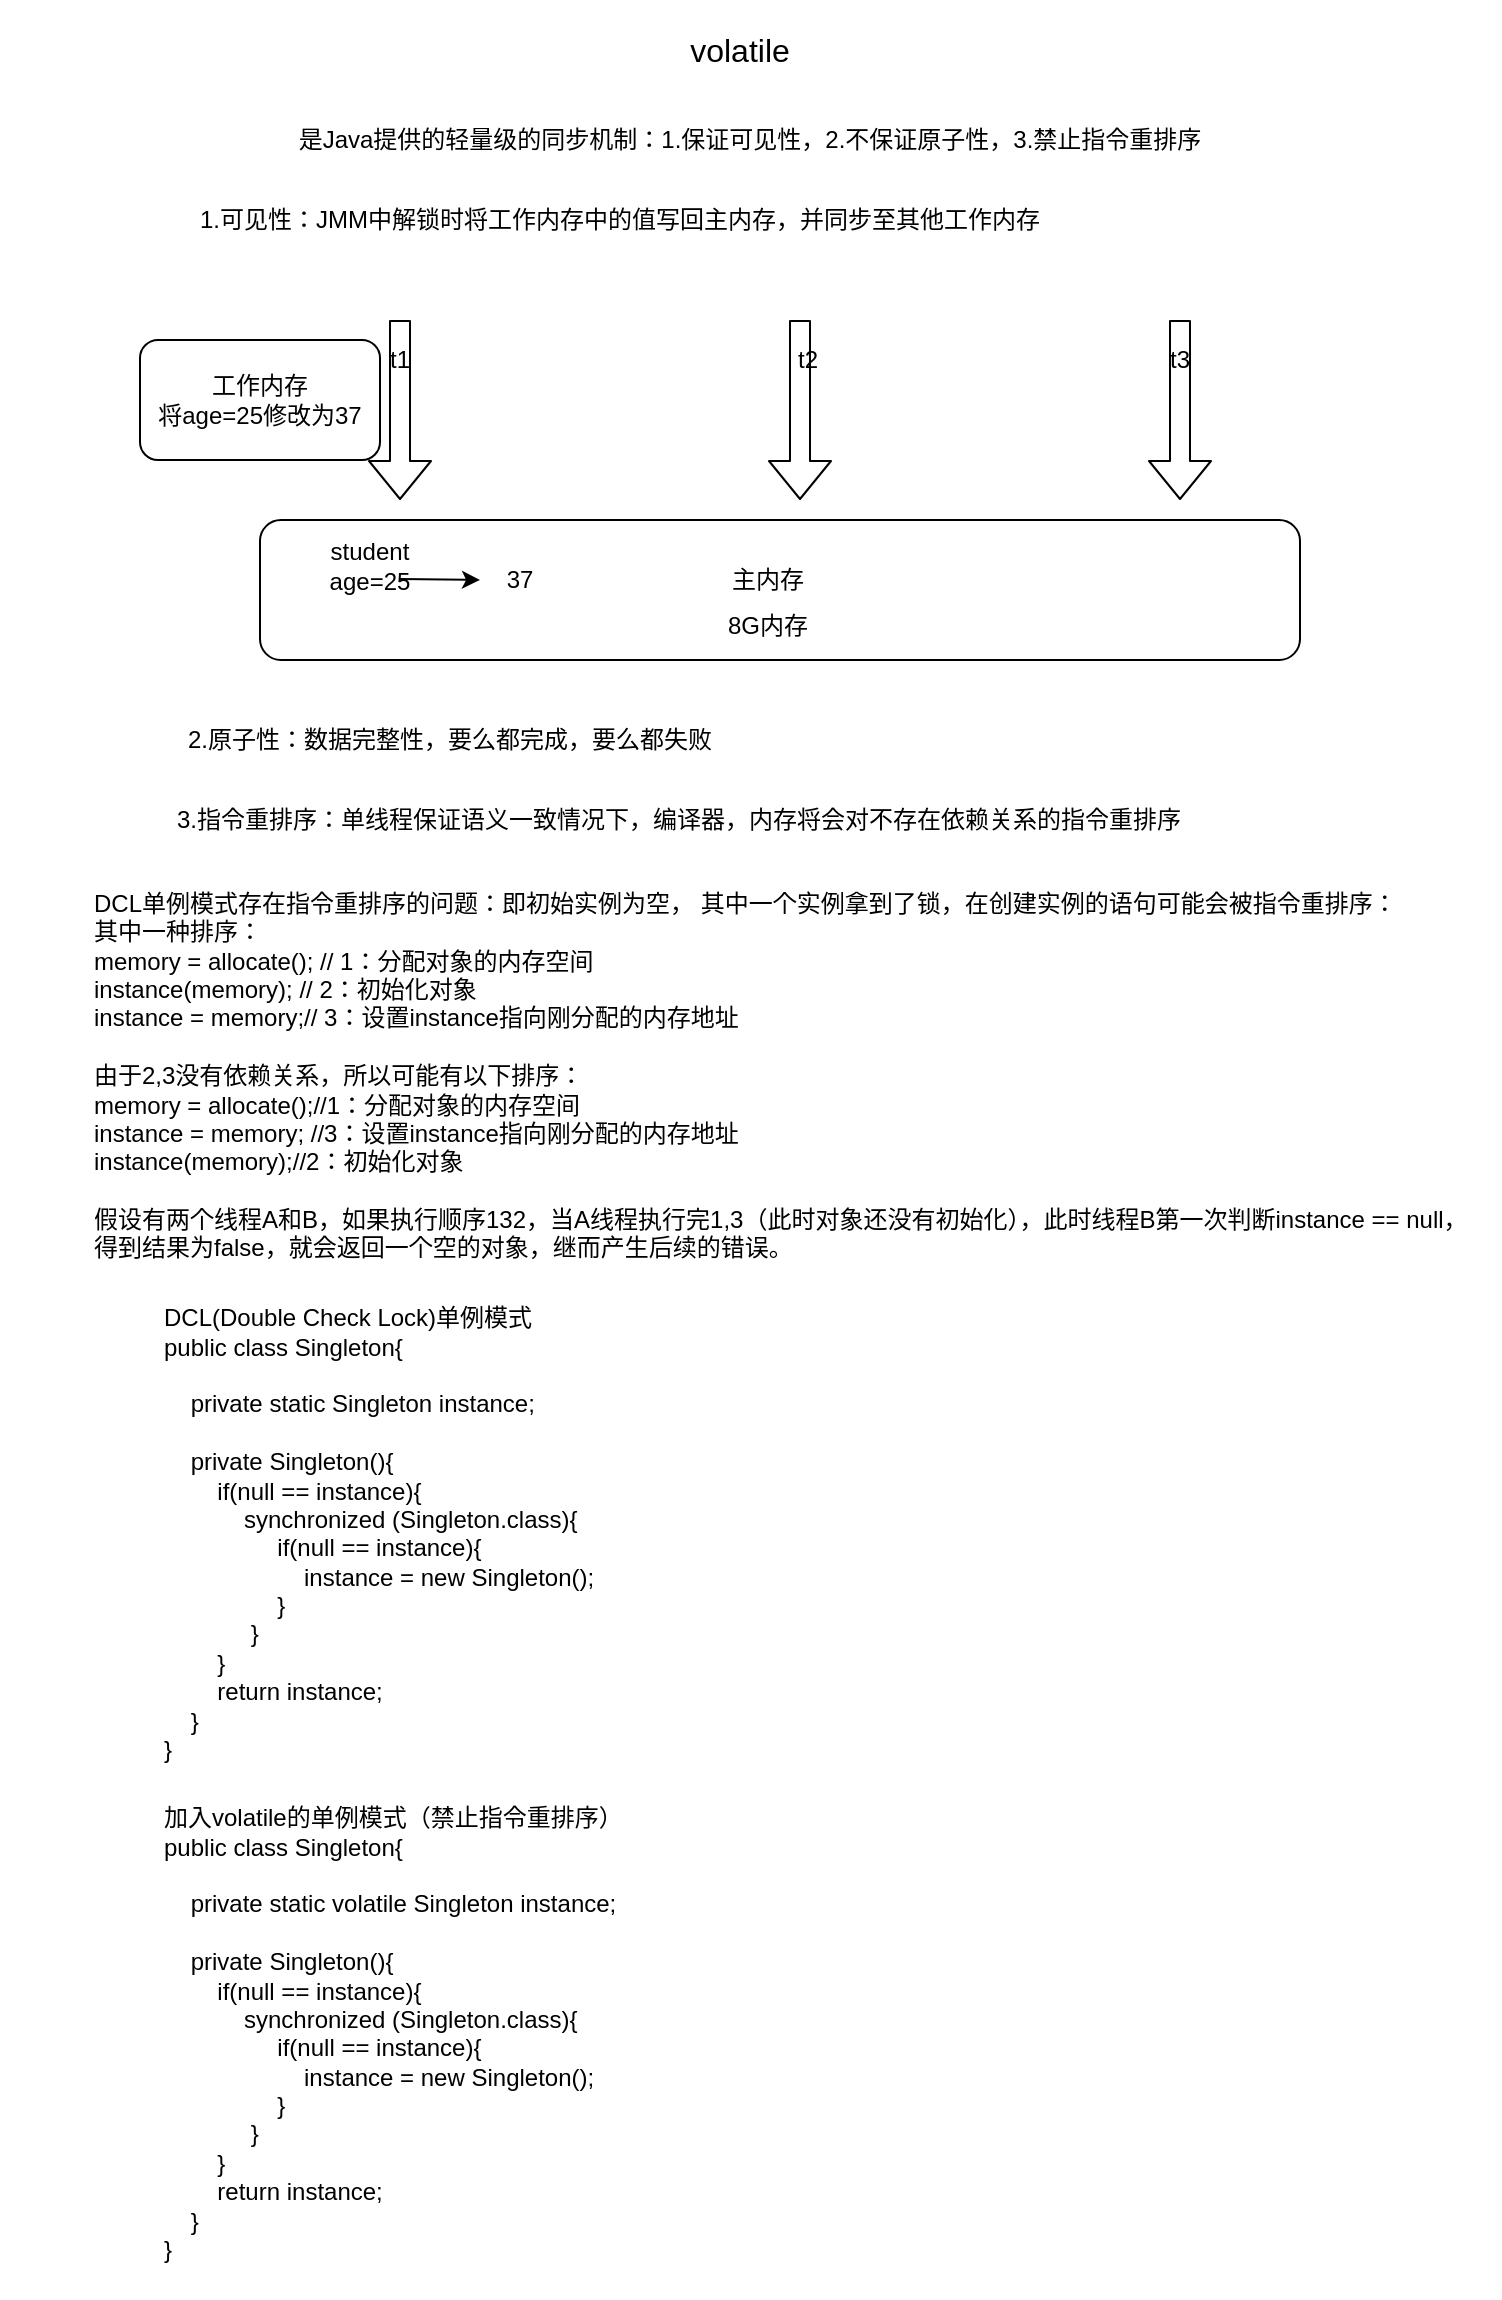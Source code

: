 <mxfile version="14.4.3" type="github">
  <diagram id="HMOzv6QydlwwtCJ3ZPqC" name="第 1 页">
    <mxGraphModel dx="1408" dy="749" grid="1" gridSize="10" guides="1" tooltips="1" connect="1" arrows="1" fold="1" page="1" pageScale="1" pageWidth="827" pageHeight="1169" math="0" shadow="0">
      <root>
        <mxCell id="0" />
        <mxCell id="1" parent="0" />
        <mxCell id="U8D24vtNM3qHq26yDQue-1" value="&lt;font style=&quot;font-size: 16px&quot;&gt;volatile&lt;/font&gt;" style="text;html=1;strokeColor=none;fillColor=none;align=center;verticalAlign=middle;whiteSpace=wrap;rounded=0;" parent="1" vertex="1">
          <mxGeometry x="370" y="20" width="60" height="50" as="geometry" />
        </mxCell>
        <mxCell id="U8D24vtNM3qHq26yDQue-2" value="是Java提供的轻量级的同步机制：1.保证可见性，2.不保证原子性，3.禁止指令重排序" style="text;html=1;strokeColor=none;fillColor=none;align=center;verticalAlign=middle;whiteSpace=wrap;rounded=0;" parent="1" vertex="1">
          <mxGeometry x="30" y="70" width="750" height="40" as="geometry" />
        </mxCell>
        <mxCell id="U8D24vtNM3qHq26yDQue-3" value="" style="rounded=1;whiteSpace=wrap;html=1;" parent="1" vertex="1">
          <mxGeometry x="160" y="280" width="520" height="70" as="geometry" />
        </mxCell>
        <mxCell id="U8D24vtNM3qHq26yDQue-4" value="1.可见性：JMM中解锁时将工作内存中的值写回主内存，并同步至其他工作内存" style="text;html=1;strokeColor=none;fillColor=none;align=center;verticalAlign=middle;whiteSpace=wrap;rounded=0;" parent="1" vertex="1">
          <mxGeometry x="120" y="120" width="440" height="20" as="geometry" />
        </mxCell>
        <mxCell id="U8D24vtNM3qHq26yDQue-6" value="8G内存" style="text;html=1;strokeColor=none;fillColor=none;align=center;verticalAlign=middle;whiteSpace=wrap;rounded=0;" parent="1" vertex="1">
          <mxGeometry x="374" y="320" width="80" height="25" as="geometry" />
        </mxCell>
        <mxCell id="U8D24vtNM3qHq26yDQue-7" value="主内存" style="text;html=1;strokeColor=none;fillColor=none;align=center;verticalAlign=middle;whiteSpace=wrap;rounded=0;" parent="1" vertex="1">
          <mxGeometry x="394" y="300" width="40" height="20" as="geometry" />
        </mxCell>
        <mxCell id="U8D24vtNM3qHq26yDQue-11" value="" style="shape=flexArrow;endArrow=classic;html=1;" parent="1" edge="1">
          <mxGeometry width="50" height="50" relative="1" as="geometry">
            <mxPoint x="230" y="180" as="sourcePoint" />
            <mxPoint x="230" y="270" as="targetPoint" />
          </mxGeometry>
        </mxCell>
        <mxCell id="U8D24vtNM3qHq26yDQue-13" value="" style="shape=flexArrow;endArrow=classic;html=1;" parent="1" edge="1">
          <mxGeometry width="50" height="50" relative="1" as="geometry">
            <mxPoint x="430" y="180" as="sourcePoint" />
            <mxPoint x="430" y="270" as="targetPoint" />
          </mxGeometry>
        </mxCell>
        <mxCell id="U8D24vtNM3qHq26yDQue-15" value="" style="shape=flexArrow;endArrow=classic;html=1;" parent="1" edge="1">
          <mxGeometry width="50" height="50" relative="1" as="geometry">
            <mxPoint x="620" y="180" as="sourcePoint" />
            <mxPoint x="620" y="270" as="targetPoint" />
          </mxGeometry>
        </mxCell>
        <mxCell id="U8D24vtNM3qHq26yDQue-18" value="t1" style="text;html=1;strokeColor=none;fillColor=none;align=center;verticalAlign=middle;whiteSpace=wrap;rounded=0;" parent="1" vertex="1">
          <mxGeometry x="210" y="190" width="40" height="20" as="geometry" />
        </mxCell>
        <mxCell id="U8D24vtNM3qHq26yDQue-26" value="t2" style="text;html=1;strokeColor=none;fillColor=none;align=center;verticalAlign=middle;whiteSpace=wrap;rounded=0;" parent="1" vertex="1">
          <mxGeometry x="414" y="190" width="40" height="20" as="geometry" />
        </mxCell>
        <mxCell id="U8D24vtNM3qHq26yDQue-29" value="t3" style="text;html=1;strokeColor=none;fillColor=none;align=center;verticalAlign=middle;whiteSpace=wrap;rounded=0;" parent="1" vertex="1">
          <mxGeometry x="600" y="190" width="40" height="20" as="geometry" />
        </mxCell>
        <mxCell id="U8D24vtNM3qHq26yDQue-32" value="&lt;div&gt;工作内存&lt;/div&gt;&lt;div&gt;将age=25修改为37&lt;br&gt;&lt;/div&gt;" style="rounded=1;whiteSpace=wrap;html=1;" parent="1" vertex="1">
          <mxGeometry x="100" y="190" width="120" height="60" as="geometry" />
        </mxCell>
        <mxCell id="U8D24vtNM3qHq26yDQue-35" value="&lt;div&gt;student&lt;/div&gt;&lt;div&gt;age=25&lt;br&gt;&lt;/div&gt;" style="text;html=1;strokeColor=none;fillColor=none;align=center;verticalAlign=middle;whiteSpace=wrap;rounded=0;" parent="1" vertex="1">
          <mxGeometry x="150" y="280" width="130" height="45" as="geometry" />
        </mxCell>
        <mxCell id="U8D24vtNM3qHq26yDQue-37" value="" style="endArrow=classic;html=1;" parent="1" edge="1">
          <mxGeometry width="50" height="50" relative="1" as="geometry">
            <mxPoint x="230" y="309.5" as="sourcePoint" />
            <mxPoint x="270" y="310" as="targetPoint" />
          </mxGeometry>
        </mxCell>
        <mxCell id="U8D24vtNM3qHq26yDQue-38" value="37" style="text;html=1;strokeColor=none;fillColor=none;align=center;verticalAlign=middle;whiteSpace=wrap;rounded=0;" parent="1" vertex="1">
          <mxGeometry x="270" y="300" width="40" height="20" as="geometry" />
        </mxCell>
        <mxCell id="icVToL0R3yla69nHBmXb-1" value="2.原子性：数据完整性，要么都完成，要么都失败" style="text;html=1;strokeColor=none;fillColor=none;align=center;verticalAlign=middle;whiteSpace=wrap;rounded=0;" parent="1" vertex="1">
          <mxGeometry x="120" y="380" width="270" height="20" as="geometry" />
        </mxCell>
        <mxCell id="icVToL0R3yla69nHBmXb-2" value="3.指令重排序：单线程保证语义一致情况下，编译器，内存将会对不存在依赖关系的指令重排序" style="text;html=1;strokeColor=none;fillColor=none;align=center;verticalAlign=middle;whiteSpace=wrap;rounded=0;" parent="1" vertex="1">
          <mxGeometry x="110" y="420" width="519" height="20" as="geometry" />
        </mxCell>
        <mxCell id="htZZgb4CBUBqfvo9XXKA-1" value="&lt;div align=&quot;left&quot;&gt;DCL(Double Check Lock)单例模式&lt;/div&gt;&lt;div align=&quot;left&quot;&gt;public class Singleton{&lt;/div&gt;&lt;div align=&quot;left&quot;&gt;&lt;br&gt;&lt;/div&gt;&lt;div align=&quot;left&quot;&gt;&amp;nbsp;&amp;nbsp;&amp;nbsp; private static Singleton instance;&lt;/div&gt;&lt;div align=&quot;left&quot;&gt;&lt;br&gt;&lt;/div&gt;&lt;div align=&quot;left&quot;&gt;&amp;nbsp;&amp;nbsp;&amp;nbsp; private Singleton(){&lt;/div&gt;&lt;div align=&quot;left&quot;&gt;&amp;nbsp;&amp;nbsp;&amp;nbsp;&amp;nbsp;&amp;nbsp;&amp;nbsp;&amp;nbsp; if(null == instance){&lt;/div&gt;&lt;div align=&quot;left&quot;&gt;&amp;nbsp;&amp;nbsp;&amp;nbsp;&amp;nbsp;&amp;nbsp;&amp;nbsp;&amp;nbsp;&amp;nbsp;&amp;nbsp;&amp;nbsp;&amp;nbsp; synchronized (Singleton.class){&lt;/div&gt;&lt;div align=&quot;left&quot;&gt;&amp;nbsp;&amp;nbsp;&amp;nbsp;&amp;nbsp;&amp;nbsp;&amp;nbsp;&amp;nbsp;&amp;nbsp;&amp;nbsp;&amp;nbsp;&amp;nbsp;&amp;nbsp;&amp;nbsp;&amp;nbsp;&amp;nbsp;&amp;nbsp; if(null == instance){&lt;/div&gt;&lt;div align=&quot;left&quot;&gt;&amp;nbsp;&amp;nbsp;&amp;nbsp;&amp;nbsp;&amp;nbsp;&amp;nbsp;&amp;nbsp;&amp;nbsp;&amp;nbsp;&amp;nbsp;&amp;nbsp;&amp;nbsp;&amp;nbsp;&amp;nbsp;&amp;nbsp;&amp;nbsp;&amp;nbsp;&amp;nbsp;&amp;nbsp;&amp;nbsp; instance = new Singleton();&lt;br&gt;&lt;/div&gt;&lt;div align=&quot;left&quot;&gt;&amp;nbsp;&amp;nbsp;&amp;nbsp;&amp;nbsp;&amp;nbsp;&amp;nbsp;&amp;nbsp;&amp;nbsp;&amp;nbsp;&amp;nbsp;&amp;nbsp;&amp;nbsp;&amp;nbsp;&amp;nbsp;&amp;nbsp;&amp;nbsp; }&lt;br&gt;&lt;/div&gt;&lt;div align=&quot;left&quot;&gt;&amp;nbsp;&amp;nbsp;&amp;nbsp;&amp;nbsp;&amp;nbsp;&amp;nbsp;&amp;nbsp;&amp;nbsp;&amp;nbsp;&amp;nbsp;&amp;nbsp;&amp;nbsp; }&lt;br&gt;&lt;/div&gt;&lt;div align=&quot;left&quot;&gt;&amp;nbsp;&amp;nbsp;&amp;nbsp;&amp;nbsp;&amp;nbsp;&amp;nbsp;&amp;nbsp; }&lt;/div&gt;&lt;div align=&quot;left&quot;&gt;&amp;nbsp;&amp;nbsp;&amp;nbsp;&amp;nbsp;&amp;nbsp;&amp;nbsp;&amp;nbsp; return instance;&lt;br&gt;&lt;/div&gt;&lt;div align=&quot;left&quot;&gt;&amp;nbsp;&amp;nbsp;&amp;nbsp; }&lt;br&gt;&lt;/div&gt;&lt;div align=&quot;left&quot;&gt;}&lt;/div&gt;&lt;div align=&quot;left&quot;&gt;&lt;br&gt;&lt;/div&gt;" style="text;html=1;strokeColor=none;fillColor=none;align=left;verticalAlign=middle;whiteSpace=wrap;rounded=0;" vertex="1" parent="1">
          <mxGeometry x="110" y="669" width="570" height="250" as="geometry" />
        </mxCell>
        <mxCell id="htZZgb4CBUBqfvo9XXKA-2" value="&lt;div align=&quot;left&quot;&gt;加入volatile的单例模式（禁止指令重排序）&lt;/div&gt;&lt;div align=&quot;left&quot;&gt;public class Singleton{&lt;/div&gt;&lt;div align=&quot;left&quot;&gt;&lt;br&gt;&lt;/div&gt;&lt;div align=&quot;left&quot;&gt;&amp;nbsp;&amp;nbsp;&amp;nbsp; private static volatile Singleton instance;&lt;/div&gt;&lt;div align=&quot;left&quot;&gt;&lt;br&gt;&lt;/div&gt;&lt;div align=&quot;left&quot;&gt;&amp;nbsp;&amp;nbsp;&amp;nbsp; private Singleton(){&lt;/div&gt;&lt;div align=&quot;left&quot;&gt;&amp;nbsp;&amp;nbsp;&amp;nbsp;&amp;nbsp;&amp;nbsp;&amp;nbsp;&amp;nbsp; if(null == instance){&lt;/div&gt;&lt;div align=&quot;left&quot;&gt;&amp;nbsp;&amp;nbsp;&amp;nbsp;&amp;nbsp;&amp;nbsp;&amp;nbsp;&amp;nbsp;&amp;nbsp;&amp;nbsp;&amp;nbsp;&amp;nbsp; synchronized (Singleton.class){&lt;/div&gt;&lt;div align=&quot;left&quot;&gt;&amp;nbsp;&amp;nbsp;&amp;nbsp;&amp;nbsp;&amp;nbsp;&amp;nbsp;&amp;nbsp;&amp;nbsp;&amp;nbsp;&amp;nbsp;&amp;nbsp;&amp;nbsp;&amp;nbsp;&amp;nbsp;&amp;nbsp;&amp;nbsp; if(null == instance){&lt;/div&gt;&lt;div align=&quot;left&quot;&gt;&amp;nbsp;&amp;nbsp;&amp;nbsp;&amp;nbsp;&amp;nbsp;&amp;nbsp;&amp;nbsp;&amp;nbsp;&amp;nbsp;&amp;nbsp;&amp;nbsp;&amp;nbsp;&amp;nbsp;&amp;nbsp;&amp;nbsp;&amp;nbsp;&amp;nbsp;&amp;nbsp;&amp;nbsp;&amp;nbsp; instance = new Singleton();&lt;br&gt;&lt;/div&gt;&lt;div align=&quot;left&quot;&gt;&amp;nbsp;&amp;nbsp;&amp;nbsp;&amp;nbsp;&amp;nbsp;&amp;nbsp;&amp;nbsp;&amp;nbsp;&amp;nbsp;&amp;nbsp;&amp;nbsp;&amp;nbsp;&amp;nbsp;&amp;nbsp;&amp;nbsp;&amp;nbsp; }&lt;br&gt;&lt;/div&gt;&lt;div align=&quot;left&quot;&gt;&amp;nbsp;&amp;nbsp;&amp;nbsp;&amp;nbsp;&amp;nbsp;&amp;nbsp;&amp;nbsp;&amp;nbsp;&amp;nbsp;&amp;nbsp;&amp;nbsp;&amp;nbsp; }&lt;br&gt;&lt;/div&gt;&lt;div align=&quot;left&quot;&gt;&amp;nbsp;&amp;nbsp;&amp;nbsp;&amp;nbsp;&amp;nbsp;&amp;nbsp;&amp;nbsp; }&lt;/div&gt;&lt;div align=&quot;left&quot;&gt;&amp;nbsp;&amp;nbsp;&amp;nbsp;&amp;nbsp;&amp;nbsp;&amp;nbsp;&amp;nbsp; return instance;&lt;br&gt;&lt;/div&gt;&lt;div align=&quot;left&quot;&gt;&amp;nbsp;&amp;nbsp;&amp;nbsp; }&lt;br&gt;&lt;/div&gt;&lt;div align=&quot;left&quot;&gt;}&lt;/div&gt;&lt;div align=&quot;left&quot;&gt;&lt;br&gt;&lt;/div&gt;" style="text;html=1;strokeColor=none;fillColor=none;align=left;verticalAlign=middle;whiteSpace=wrap;rounded=0;" vertex="1" parent="1">
          <mxGeometry x="110" y="919" width="570" height="250" as="geometry" />
        </mxCell>
        <mxCell id="htZZgb4CBUBqfvo9XXKA-3" value="&lt;div align=&quot;left&quot;&gt;DCL单例模式存在指令重排序的问题：即初始实例为空， 其中一个实例拿到了锁，在创建实例的语句可能会被指令重排序：&lt;/div&gt;&lt;div align=&quot;left&quot;&gt;其中一种排序：&lt;/div&gt;&lt;div align=&quot;left&quot;&gt;memory = allocate(); // 1：分配对象的内存空间&lt;/div&gt;&lt;div align=&quot;left&quot;&gt;instance(memory); // 2：初始化对象&lt;/div&gt;&lt;div align=&quot;left&quot;&gt;instance = memory;// 3：设置instance指向刚分配的内存地址&lt;/div&gt;&lt;div align=&quot;left&quot;&gt;&lt;br&gt;&lt;/div&gt;&lt;div align=&quot;left&quot;&gt;由于2,3没有依赖关系，所以可能有以下排序：&lt;/div&gt;&lt;div align=&quot;left&quot;&gt;memory = allocate();//1：分配对象的内存空间&lt;/div&gt;&lt;div align=&quot;left&quot;&gt;instance = memory; //3：设置instance指向刚分配的内存地址&lt;/div&gt;&lt;div align=&quot;left&quot;&gt;instance(memory);//2：初始化对象&lt;/div&gt;&lt;div align=&quot;left&quot;&gt;&lt;br&gt;&lt;/div&gt;&lt;div align=&quot;left&quot;&gt;假设有两个线程A和B，如果执行顺序132，当A线程执行完1,3（此时对象还没有初始化），此时线程B第一次判断instance == null，得到结果为false，就会返回一个空的对象，继而产生后续的错误。&lt;br&gt;&lt;/div&gt;&lt;div align=&quot;left&quot;&gt;&lt;br&gt;&lt;/div&gt;" style="text;html=1;strokeColor=none;fillColor=none;align=left;verticalAlign=middle;whiteSpace=wrap;rounded=0;" vertex="1" parent="1">
          <mxGeometry x="74.75" y="480" width="690.5" height="170" as="geometry" />
        </mxCell>
      </root>
    </mxGraphModel>
  </diagram>
</mxfile>
